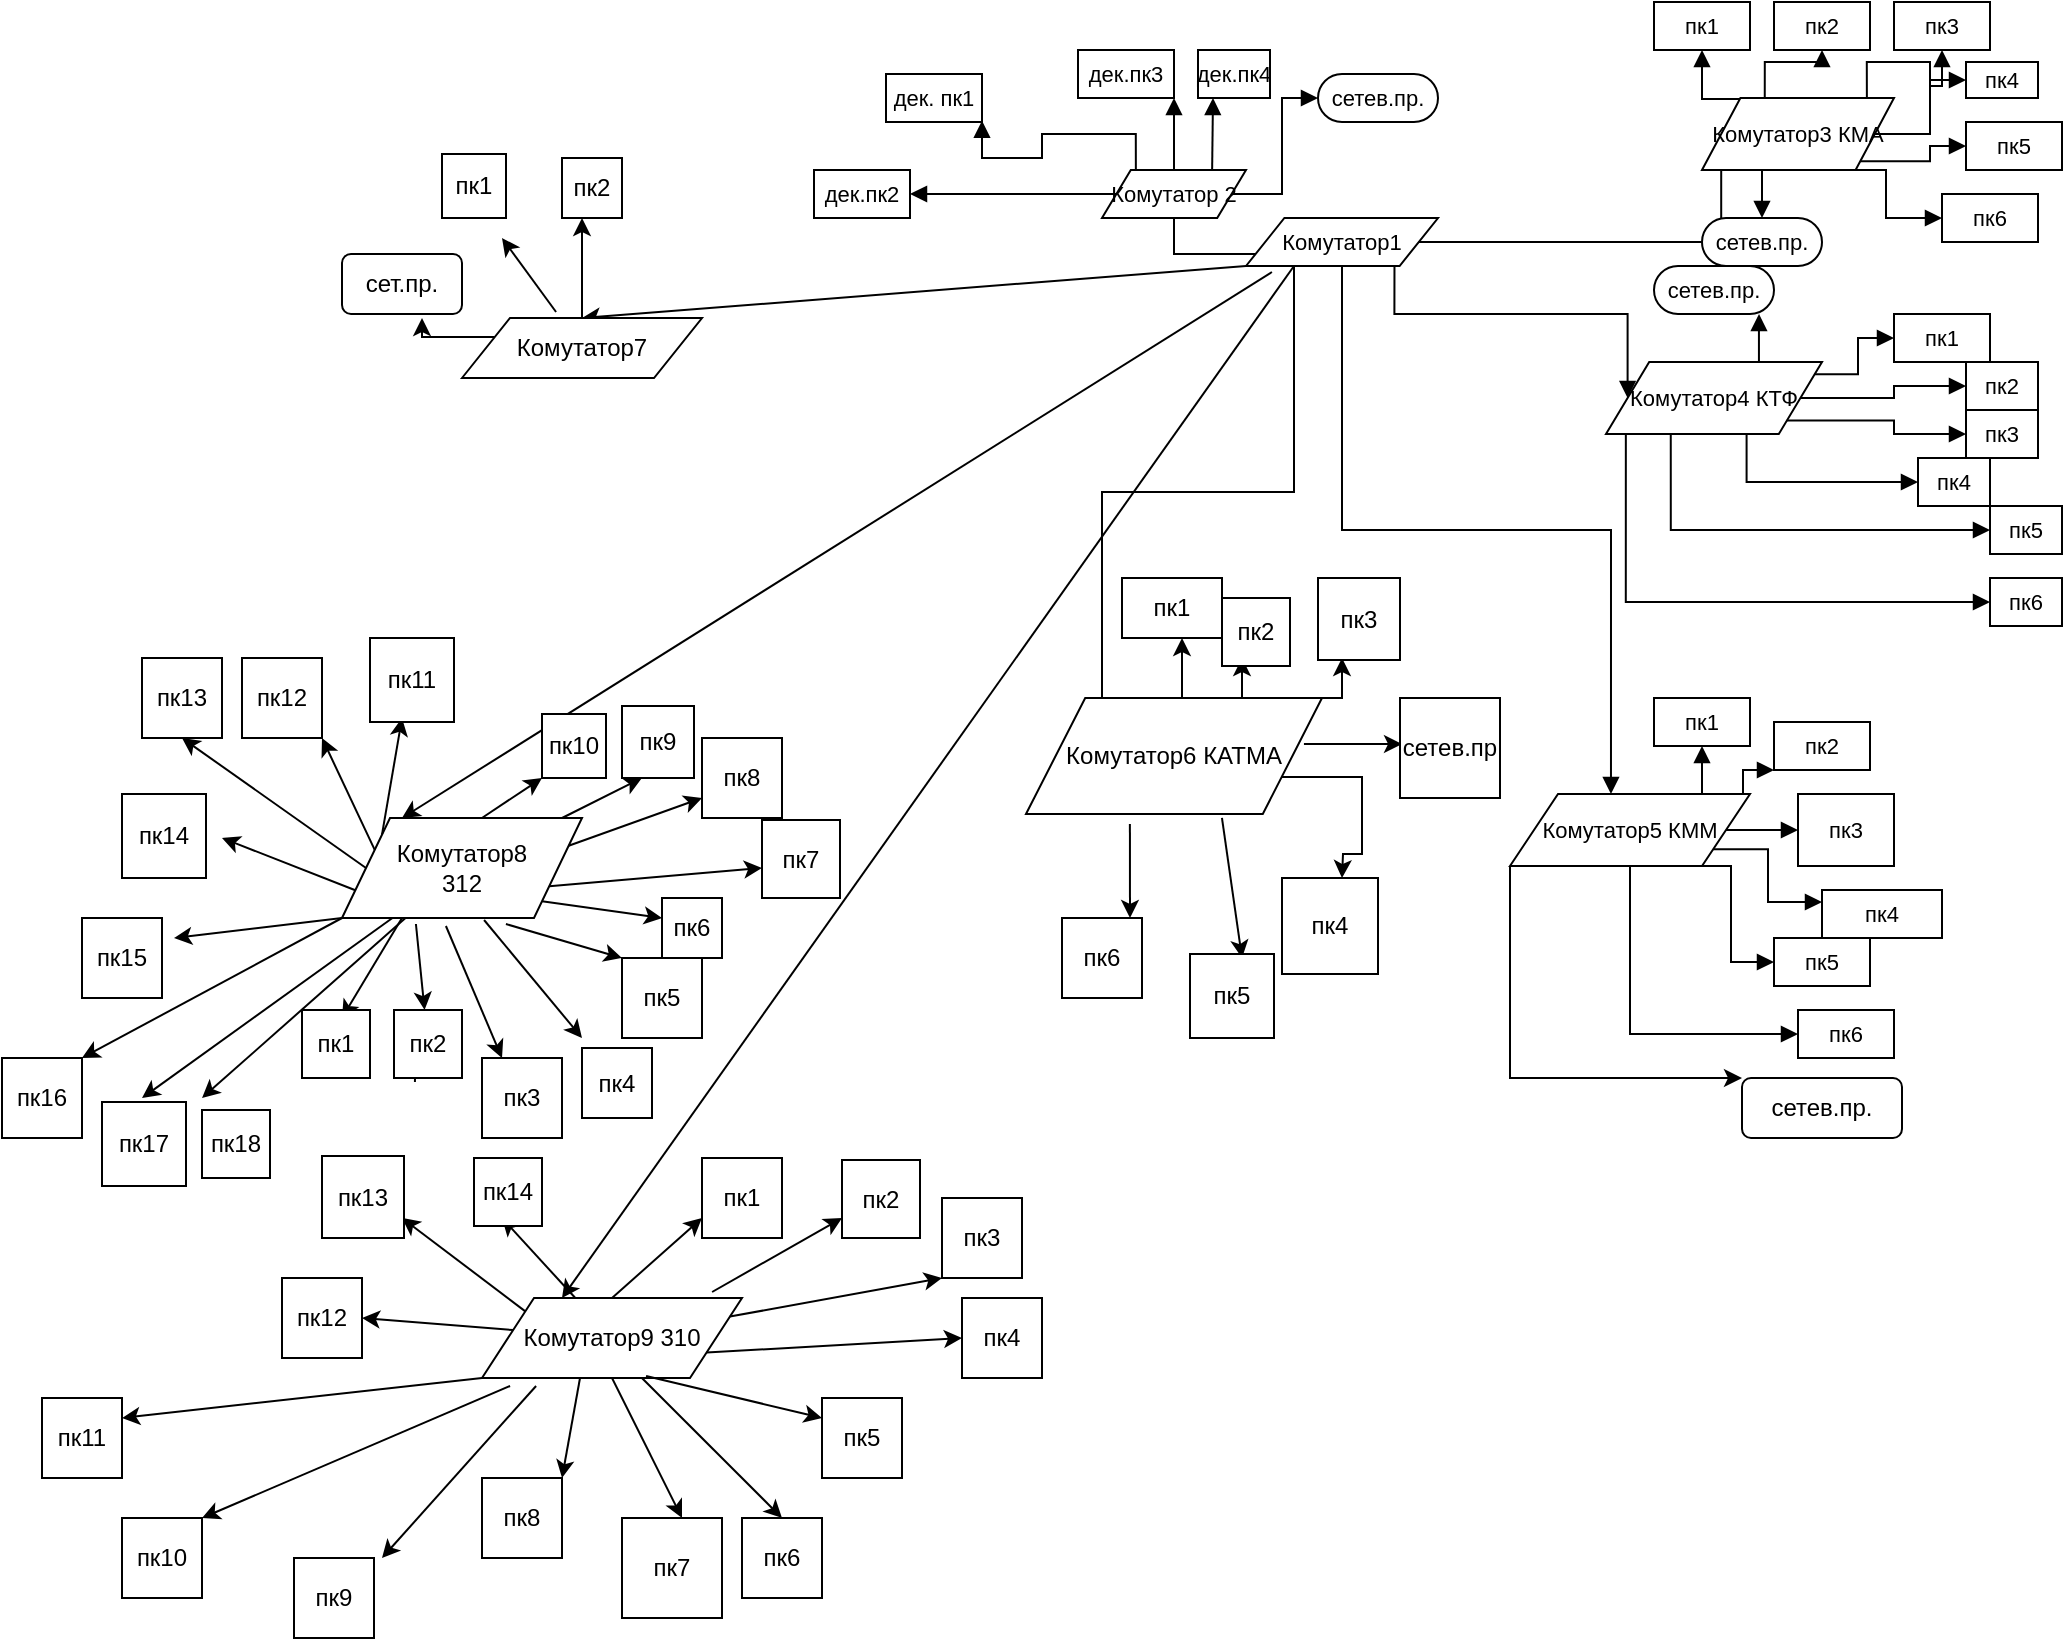 <mxfile version="12.9.4" type="github">
  <diagram id="tCEdVtV2yrPyuMiL_AUU" name="Page-1">
    <mxGraphModel dx="1695" dy="492" grid="1" gridSize="10" guides="1" tooltips="1" connect="1" arrows="1" fold="1" page="1" pageScale="1" pageWidth="827" pageHeight="1169" math="0" shadow="0">
      <root>
        <mxCell id="0" />
        <mxCell id="1" parent="0" />
        <UserObject label="Комутатор 2" lucidchartObjectId="yBeLvzLdUMYs" id="kMEdtkKHNA9m5cFZhIJ4-67">
          <mxCell style="html=1;whiteSpace=wrap;shape=parallelogram;perimeter=parallelogramPerimeter;anchorPointDirection=0;fontSize=11;fontColor=#000000;spacing=3;strokeOpacity=100;" vertex="1" parent="1">
            <mxGeometry x="370" y="226" width="72" height="24" as="geometry" />
          </mxCell>
        </UserObject>
        <UserObject label="" lucidchartObjectId="WDeLQESorm7B" id="kMEdtkKHNA9m5cFZhIJ4-68">
          <mxCell style="html=1;jettySize=18;fontSize=11;strokeOpacity=100;rounded=1;arcSize=0;edgeStyle=elbowEdgeStyle;startArrow=none;;endArrow=block;endFill=1;;exitX=0.5;exitY=-0.025;exitPerimeter=1;" edge="1" parent="1" source="kMEdtkKHNA9m5cFZhIJ4-67">
            <mxGeometry width="100" height="100" relative="1" as="geometry">
              <mxPoint x="406" y="190" as="targetPoint" />
            </mxGeometry>
          </mxCell>
        </UserObject>
        <UserObject label="" lucidchartObjectId="7DeLPg19uTbh" id="kMEdtkKHNA9m5cFZhIJ4-69">
          <mxCell style="html=1;jettySize=18;fontSize=11;strokeOpacity=100;rounded=1;arcSize=0;edgeStyle=elbowEdgeStyle;startArrow=none;;endArrow=block;endFill=1;;exitX=0.778;exitY=-0.025;exitPerimeter=1;" edge="1" parent="1" source="kMEdtkKHNA9m5cFZhIJ4-67">
            <mxGeometry width="100" height="100" relative="1" as="geometry">
              <mxPoint x="426" y="190" as="targetPoint" />
            </mxGeometry>
          </mxCell>
        </UserObject>
        <UserObject label="" lucidchartObjectId="zEeLylu3TFvt" id="kMEdtkKHNA9m5cFZhIJ4-70">
          <mxCell style="html=1;jettySize=18;fontSize=11;strokeOpacity=100;rounded=1;arcSize=0;edgeStyle=orthogonalEdgeStyle;startArrow=none;;endArrow=block;endFill=1;;exitX=0.036;exitY=0.5;exitPerimeter=1;entryX=1.012;entryY=0.5;entryPerimeter=1;" edge="1" parent="1" source="kMEdtkKHNA9m5cFZhIJ4-67" target="kMEdtkKHNA9m5cFZhIJ4-72">
            <mxGeometry width="100" height="100" relative="1" as="geometry" />
          </mxCell>
        </UserObject>
        <UserObject label="дек. пк1" lucidchartObjectId="KEeLgRFHK49F" id="kMEdtkKHNA9m5cFZhIJ4-71">
          <mxCell style="html=1;whiteSpace=wrap;;fontSize=11;fontColor=#000000;spacing=3;strokeOpacity=100;" vertex="1" parent="1">
            <mxGeometry x="262" y="178" width="48" height="24" as="geometry" />
          </mxCell>
        </UserObject>
        <UserObject label="дек.пк2" lucidchartObjectId="NFeLBRnP89FJ" id="kMEdtkKHNA9m5cFZhIJ4-72">
          <mxCell style="html=1;whiteSpace=wrap;;fontSize=11;fontColor=#000000;spacing=3;strokeOpacity=100;" vertex="1" parent="1">
            <mxGeometry x="226" y="226" width="48" height="24" as="geometry" />
          </mxCell>
        </UserObject>
        <UserObject label="дек.пк3" lucidchartObjectId="3GeLJVwuW6FZ" id="kMEdtkKHNA9m5cFZhIJ4-73">
          <mxCell style="html=1;whiteSpace=wrap;;fontSize=11;fontColor=#000000;spacing=3;strokeOpacity=100;" vertex="1" parent="1">
            <mxGeometry x="358" y="166" width="48" height="24" as="geometry" />
          </mxCell>
        </UserObject>
        <UserObject label="дек.пк4" lucidchartObjectId="KKeL5k.xJ_Xt" id="kMEdtkKHNA9m5cFZhIJ4-74">
          <mxCell style="html=1;whiteSpace=wrap;;fontSize=11;fontColor=#000000;spacing=3;strokeOpacity=100;" vertex="1" parent="1">
            <mxGeometry x="418" y="166" width="36" height="24" as="geometry" />
          </mxCell>
        </UserObject>
        <UserObject label="" lucidchartObjectId="tLeLnBcP_nJ." id="kMEdtkKHNA9m5cFZhIJ4-75">
          <mxCell style="html=1;jettySize=18;fontSize=11;strokeOpacity=100;rounded=1;arcSize=0;edgeStyle=orthogonalEdgeStyle;startArrow=none;;endArrow=block;endFill=1;;exitX=0.964;exitY=0.5;exitPerimeter=1;entryX=-0.01;entryY=0.5;entryPerimeter=1;" edge="1" parent="1" source="kMEdtkKHNA9m5cFZhIJ4-67" target="kMEdtkKHNA9m5cFZhIJ4-77">
            <mxGeometry width="100" height="100" relative="1" as="geometry" />
          </mxCell>
        </UserObject>
        <UserObject label="" lucidchartObjectId="zLeLQ8DbRR78" id="kMEdtkKHNA9m5cFZhIJ4-76">
          <mxCell style="html=1;jettySize=18;fontSize=11;strokeOpacity=100;rounded=1;arcSize=0;edgeStyle=orthogonalEdgeStyle;startArrow=none;;endArrow=block;endFill=1;;exitX=0.222;exitY=-0.025;exitPerimeter=1;entryX=1.012;entryY=0.983;entryPerimeter=1;" edge="1" parent="1" source="kMEdtkKHNA9m5cFZhIJ4-67" target="kMEdtkKHNA9m5cFZhIJ4-71">
            <mxGeometry width="100" height="100" relative="1" as="geometry" />
          </mxCell>
        </UserObject>
        <UserObject label="сетев.пр." lucidchartObjectId="dMeLnsgY4nmS" id="kMEdtkKHNA9m5cFZhIJ4-77">
          <mxCell style="html=1;whiteSpace=wrap;rounded=1;arcSize=50;fontSize=11;fontColor=#000000;spacing=3;strokeOpacity=100;" vertex="1" parent="1">
            <mxGeometry x="478" y="178" width="60" height="24" as="geometry" />
          </mxCell>
        </UserObject>
        <UserObject label="" lucidchartObjectId="0MeL2Yl.JyQ-" id="kMEdtkKHNA9m5cFZhIJ4-78">
          <mxCell style="html=1;jettySize=18;fontSize=11;strokeOpacity=100;rounded=1;arcSize=0;edgeStyle=orthogonalEdgeStyle;startArrow=none;;endArrow=block;endFill=1;;exitX=0.5;exitY=1.025;exitPerimeter=1;entryX=0.027;entryY=0.5;entryPerimeter=1;" edge="1" parent="1" source="kMEdtkKHNA9m5cFZhIJ4-67" target="kMEdtkKHNA9m5cFZhIJ4-79">
            <mxGeometry width="100" height="100" relative="1" as="geometry" />
          </mxCell>
        </UserObject>
        <mxCell id="kMEdtkKHNA9m5cFZhIJ4-134" style="edgeStyle=orthogonalEdgeStyle;rounded=0;orthogonalLoop=1;jettySize=auto;html=1;exitX=0.25;exitY=1;exitDx=0;exitDy=0;" edge="1" parent="1" source="kMEdtkKHNA9m5cFZhIJ4-79">
          <mxGeometry relative="1" as="geometry">
            <mxPoint x="370" y="500" as="targetPoint" />
            <Array as="points">
              <mxPoint x="466" y="387" />
              <mxPoint x="370" y="387" />
            </Array>
          </mxGeometry>
        </mxCell>
        <UserObject label="Комутатор1" lucidchartObjectId="bPeLyD93dd_p" id="kMEdtkKHNA9m5cFZhIJ4-79">
          <mxCell style="html=1;whiteSpace=wrap;shape=parallelogram;perimeter=parallelogramPerimeter;anchorPointDirection=0;fontSize=11;fontColor=#000000;spacing=3;strokeOpacity=100;" vertex="1" parent="1">
            <mxGeometry x="442" y="250" width="96" height="24" as="geometry" />
          </mxCell>
        </UserObject>
        <UserObject label="" lucidchartObjectId="OPeLusnEbFE." id="kMEdtkKHNA9m5cFZhIJ4-80">
          <mxCell style="html=1;jettySize=18;fontSize=11;strokeOpacity=100;rounded=1;arcSize=0;edgeStyle=orthogonalEdgeStyle;startArrow=none;;endArrow=block;endFill=1;;exitX=0.973;exitY=0.5;exitPerimeter=1;entryX=0.044;entryY=0.5;entryPerimeter=1;" edge="1" parent="1" source="kMEdtkKHNA9m5cFZhIJ4-79" target="kMEdtkKHNA9m5cFZhIJ4-81">
            <mxGeometry width="100" height="100" relative="1" as="geometry" />
          </mxCell>
        </UserObject>
        <UserObject label="Комутатор3 КМА" lucidchartObjectId="6PeL-cOVopvk" id="kMEdtkKHNA9m5cFZhIJ4-81">
          <mxCell style="html=1;whiteSpace=wrap;shape=parallelogram;perimeter=parallelogramPerimeter;anchorPointDirection=0;fontSize=11;fontColor=#000000;spacing=3;strokeOpacity=100;" vertex="1" parent="1">
            <mxGeometry x="670" y="190" width="96" height="36" as="geometry" />
          </mxCell>
        </UserObject>
        <UserObject label="" lucidchartObjectId="8QeL5plcT_X1" id="kMEdtkKHNA9m5cFZhIJ4-82">
          <mxCell style="html=1;jettySize=18;fontSize=11;strokeOpacity=100;rounded=1;arcSize=0;edgeStyle=orthogonalEdgeStyle;startArrow=none;;endArrow=block;endFill=1;;exitX=0.179;exitY=-0.017;exitPerimeter=1;entryX=0.5;entryY=1.025;entryPerimeter=1;" edge="1" parent="1" source="kMEdtkKHNA9m5cFZhIJ4-81" target="kMEdtkKHNA9m5cFZhIJ4-83">
            <mxGeometry width="100" height="100" relative="1" as="geometry" />
          </mxCell>
        </UserObject>
        <UserObject label="пк1" lucidchartObjectId="-QeL1cLgpZGJ" id="kMEdtkKHNA9m5cFZhIJ4-83">
          <mxCell style="html=1;whiteSpace=wrap;;fontSize=11;fontColor=#000000;spacing=3;strokeOpacity=100;" vertex="1" parent="1">
            <mxGeometry x="646" y="142" width="48" height="24" as="geometry" />
          </mxCell>
        </UserObject>
        <UserObject label="" lucidchartObjectId="tReL9VMTUmcy" id="kMEdtkKHNA9m5cFZhIJ4-84">
          <mxCell style="html=1;jettySize=18;fontSize=11;strokeOpacity=100;rounded=1;arcSize=0;edgeStyle=orthogonalEdgeStyle;startArrow=none;;endArrow=block;endFill=1;;exitX=0.321;exitY=-0.017;exitPerimeter=1;entryX=0.5;entryY=1.025;entryPerimeter=1;" edge="1" parent="1" source="kMEdtkKHNA9m5cFZhIJ4-81" target="kMEdtkKHNA9m5cFZhIJ4-85">
            <mxGeometry width="100" height="100" relative="1" as="geometry" />
          </mxCell>
        </UserObject>
        <UserObject label="пк2" lucidchartObjectId="vReLpdF5eA3n" id="kMEdtkKHNA9m5cFZhIJ4-85">
          <mxCell style="html=1;whiteSpace=wrap;;fontSize=11;fontColor=#000000;spacing=3;strokeOpacity=100;" vertex="1" parent="1">
            <mxGeometry x="706" y="142" width="48" height="24" as="geometry" />
          </mxCell>
        </UserObject>
        <UserObject label="" lucidchartObjectId="2ReLjyjrBUgN" id="kMEdtkKHNA9m5cFZhIJ4-86">
          <mxCell style="html=1;jettySize=18;fontSize=11;strokeOpacity=100;rounded=1;arcSize=0;edgeStyle=orthogonalEdgeStyle;startArrow=none;;endArrow=block;endFill=1;;exitX=0.871;exitY=-0.017;exitPerimeter=1;entryX=0.5;entryY=1.025;entryPerimeter=1;" edge="1" parent="1" source="kMEdtkKHNA9m5cFZhIJ4-81" target="kMEdtkKHNA9m5cFZhIJ4-87">
            <mxGeometry width="100" height="100" relative="1" as="geometry" />
          </mxCell>
        </UserObject>
        <UserObject label="пк3" lucidchartObjectId="4ReLyrXbLQmU" id="kMEdtkKHNA9m5cFZhIJ4-87">
          <mxCell style="html=1;whiteSpace=wrap;;fontSize=11;fontColor=#000000;spacing=3;strokeOpacity=100;" vertex="1" parent="1">
            <mxGeometry x="766" y="142" width="48" height="24" as="geometry" />
          </mxCell>
        </UserObject>
        <UserObject label="" lucidchartObjectId="wSeL-i3hTxI5" id="kMEdtkKHNA9m5cFZhIJ4-88">
          <mxCell style="html=1;jettySize=18;fontSize=11;strokeOpacity=100;rounded=1;arcSize=0;edgeStyle=orthogonalEdgeStyle;startArrow=none;;endArrow=block;endFill=1;;exitX=0.956;exitY=0.5;exitPerimeter=1;entryX=-0.017;entryY=0.5;entryPerimeter=1;" edge="1" parent="1" source="kMEdtkKHNA9m5cFZhIJ4-81" target="kMEdtkKHNA9m5cFZhIJ4-89">
            <mxGeometry width="100" height="100" relative="1" as="geometry" />
          </mxCell>
        </UserObject>
        <UserObject label="пк4" lucidchartObjectId="QSeLsOmYK.J1" id="kMEdtkKHNA9m5cFZhIJ4-89">
          <mxCell style="html=1;whiteSpace=wrap;;fontSize=11;fontColor=#000000;spacing=3;strokeOpacity=100;" vertex="1" parent="1">
            <mxGeometry x="802" y="172" width="36" height="18" as="geometry" />
          </mxCell>
        </UserObject>
        <UserObject label="" lucidchartObjectId="kTeL2VxqjQ5h" id="kMEdtkKHNA9m5cFZhIJ4-90">
          <mxCell style="html=1;jettySize=18;fontSize=11;strokeOpacity=100;rounded=1;arcSize=0;edgeStyle=orthogonalEdgeStyle;startArrow=none;;endArrow=block;endFill=1;;exitX=0.909;exitY=0.975;exitPerimeter=1;entryX=-0.013;entryY=0.5;entryPerimeter=1;" edge="1" parent="1" source="kMEdtkKHNA9m5cFZhIJ4-81" target="kMEdtkKHNA9m5cFZhIJ4-91">
            <mxGeometry width="100" height="100" relative="1" as="geometry" />
          </mxCell>
        </UserObject>
        <UserObject label="пк5" lucidchartObjectId="pTeLIEWrOnGj" id="kMEdtkKHNA9m5cFZhIJ4-91">
          <mxCell style="html=1;whiteSpace=wrap;;fontSize=11;fontColor=#000000;spacing=3;strokeOpacity=100;" vertex="1" parent="1">
            <mxGeometry x="802" y="202" width="48" height="24" as="geometry" />
          </mxCell>
        </UserObject>
        <UserObject label="" lucidchartObjectId="1TeLiv8bZTe~" id="kMEdtkKHNA9m5cFZhIJ4-92">
          <mxCell style="html=1;jettySize=18;fontSize=11;strokeOpacity=100;rounded=1;arcSize=0;edgeStyle=elbowEdgeStyle;startArrow=none;;endArrow=block;endFill=1;;exitX=0.671;exitY=1.017;exitPerimeter=1;" edge="1" parent="1" source="kMEdtkKHNA9m5cFZhIJ4-81">
            <mxGeometry width="100" height="100" relative="1" as="geometry">
              <mxPoint x="790" y="250" as="targetPoint" />
            </mxGeometry>
          </mxCell>
        </UserObject>
        <UserObject label="пк6" lucidchartObjectId="6TeL5~qx4f7w" id="kMEdtkKHNA9m5cFZhIJ4-93">
          <mxCell style="html=1;whiteSpace=wrap;;fontSize=11;fontColor=#000000;spacing=3;strokeOpacity=100;" vertex="1" parent="1">
            <mxGeometry x="790" y="238" width="48" height="24" as="geometry" />
          </mxCell>
        </UserObject>
        <UserObject label="" lucidchartObjectId="wUeLjWl8xUXS" id="kMEdtkKHNA9m5cFZhIJ4-94">
          <mxCell style="html=1;jettySize=18;fontSize=11;strokeOpacity=100;rounded=1;arcSize=0;edgeStyle=orthogonalEdgeStyle;startArrow=none;;endArrow=block;endFill=1;;exitX=0.5;exitY=1.017;exitPerimeter=1;entryX=0.5;entryY=-0.025;entryPerimeter=1;" edge="1" parent="1" source="kMEdtkKHNA9m5cFZhIJ4-81" target="kMEdtkKHNA9m5cFZhIJ4-95">
            <mxGeometry width="100" height="100" relative="1" as="geometry" />
          </mxCell>
        </UserObject>
        <UserObject label="сетев.пр." lucidchartObjectId="AUeLVfZtwuTp" id="kMEdtkKHNA9m5cFZhIJ4-95">
          <mxCell style="html=1;whiteSpace=wrap;rounded=1;arcSize=50;fontSize=11;fontColor=#000000;spacing=3;strokeOpacity=100;" vertex="1" parent="1">
            <mxGeometry x="670" y="250" width="60" height="24" as="geometry" />
          </mxCell>
        </UserObject>
        <UserObject label="" lucidchartObjectId="_VeLV8iT1GOf" id="kMEdtkKHNA9m5cFZhIJ4-96">
          <mxCell style="html=1;jettySize=18;fontSize=11;strokeOpacity=100;rounded=1;arcSize=0;edgeStyle=orthogonalEdgeStyle;startArrow=none;;endArrow=block;endFill=1;;exitX=0.787;exitY=1.025;exitPerimeter=1;entryX=0.039;entryY=0.5;entryPerimeter=1;" edge="1" parent="1" source="kMEdtkKHNA9m5cFZhIJ4-79" target="kMEdtkKHNA9m5cFZhIJ4-99">
            <mxGeometry width="100" height="100" relative="1" as="geometry" />
          </mxCell>
        </UserObject>
        <mxCell id="kMEdtkKHNA9m5cFZhIJ4-97" value="  " style="text;html=1;resizable=0;labelBackgroundColor=#ffffff;align=center;verticalAlign=middle;fontColor=#000000ff;;fontSize=12.8;" vertex="1" parent="kMEdtkKHNA9m5cFZhIJ4-96">
          <mxGeometry x="0.953" relative="1" as="geometry" />
        </mxCell>
        <mxCell id="kMEdtkKHNA9m5cFZhIJ4-98" value="  " style="text;html=1;resizable=0;labelBackgroundColor=#ffffff;align=center;verticalAlign=middle;fontColor=#000000ff;;fontSize=12.8;" vertex="1" parent="kMEdtkKHNA9m5cFZhIJ4-96">
          <mxGeometry x="0.868" relative="1" as="geometry" />
        </mxCell>
        <UserObject label="Комутатор4 КТФ" lucidchartObjectId="4ZeL2zSNYjKX" id="kMEdtkKHNA9m5cFZhIJ4-99">
          <mxCell style="html=1;whiteSpace=wrap;shape=parallelogram;perimeter=parallelogramPerimeter;anchorPointDirection=0;fontSize=11;fontColor=#000000;spacing=3;strokeOpacity=100;" vertex="1" parent="1">
            <mxGeometry x="622" y="322" width="108" height="36" as="geometry" />
          </mxCell>
        </UserObject>
        <UserObject label="" lucidchartObjectId="o1eLUhJ7Lu5r" id="kMEdtkKHNA9m5cFZhIJ4-100">
          <mxCell style="html=1;jettySize=18;fontSize=11;strokeOpacity=100;rounded=1;arcSize=0;edgeStyle=orthogonalEdgeStyle;startArrow=none;;endArrow=block;endFill=1;;exitX=0.992;exitY=0.152;exitPerimeter=1;entryX=-0.013;entryY=0.5;entryPerimeter=1;" edge="1" parent="1" source="kMEdtkKHNA9m5cFZhIJ4-99" target="kMEdtkKHNA9m5cFZhIJ4-101">
            <mxGeometry width="100" height="100" relative="1" as="geometry" />
          </mxCell>
        </UserObject>
        <UserObject label="пк1" lucidchartObjectId="q1eLab_4ObnA" id="kMEdtkKHNA9m5cFZhIJ4-101">
          <mxCell style="html=1;whiteSpace=wrap;;fontSize=11;fontColor=#000000;spacing=3;strokeOpacity=100;" vertex="1" parent="1">
            <mxGeometry x="766" y="298" width="48" height="24" as="geometry" />
          </mxCell>
        </UserObject>
        <UserObject label="" lucidchartObjectId="P1eLhRnYtV0u" id="kMEdtkKHNA9m5cFZhIJ4-102">
          <mxCell style="html=1;jettySize=18;fontSize=11;strokeOpacity=100;rounded=1;arcSize=0;edgeStyle=orthogonalEdgeStyle;startArrow=none;;endArrow=block;endFill=1;;exitX=0.961;exitY=0.5;exitPerimeter=1;entryX=-0.017;entryY=0.5;entryPerimeter=1;" edge="1" parent="1" source="kMEdtkKHNA9m5cFZhIJ4-99" target="kMEdtkKHNA9m5cFZhIJ4-103">
            <mxGeometry width="100" height="100" relative="1" as="geometry" />
          </mxCell>
        </UserObject>
        <UserObject label="пк2" lucidchartObjectId="R1eLJJmS1OZ2" id="kMEdtkKHNA9m5cFZhIJ4-103">
          <mxCell style="html=1;whiteSpace=wrap;;fontSize=11;fontColor=#000000;spacing=3;strokeOpacity=100;" vertex="1" parent="1">
            <mxGeometry x="802" y="322" width="36" height="24" as="geometry" />
          </mxCell>
        </UserObject>
        <UserObject label="" lucidchartObjectId="b2eL4HsrwDXw" id="kMEdtkKHNA9m5cFZhIJ4-104">
          <mxCell style="html=1;jettySize=18;fontSize=11;strokeOpacity=100;rounded=1;arcSize=0;edgeStyle=orthogonalEdgeStyle;startArrow=none;;endArrow=block;endFill=1;;exitX=0.926;exitY=0.897;exitPerimeter=1;entryX=-0.017;entryY=0.5;entryPerimeter=1;" edge="1" parent="1" source="kMEdtkKHNA9m5cFZhIJ4-99" target="kMEdtkKHNA9m5cFZhIJ4-105">
            <mxGeometry width="100" height="100" relative="1" as="geometry" />
          </mxCell>
        </UserObject>
        <UserObject label="пк3" lucidchartObjectId="d2eL3kZu5aE5" id="kMEdtkKHNA9m5cFZhIJ4-105">
          <mxCell style="html=1;whiteSpace=wrap;;fontSize=11;fontColor=#000000;spacing=3;strokeOpacity=100;" vertex="1" parent="1">
            <mxGeometry x="802" y="346" width="36" height="24" as="geometry" />
          </mxCell>
        </UserObject>
        <UserObject label="" lucidchartObjectId="x2eLgCp_tn5K" id="kMEdtkKHNA9m5cFZhIJ4-106">
          <mxCell style="html=1;jettySize=18;fontSize=11;strokeOpacity=100;rounded=1;arcSize=0;edgeStyle=orthogonalEdgeStyle;startArrow=none;;endArrow=block;endFill=1;;exitX=0.656;exitY=1.017;exitPerimeter=1;entryX=-0.017;entryY=0.5;entryPerimeter=1;" edge="1" parent="1" source="kMEdtkKHNA9m5cFZhIJ4-99" target="kMEdtkKHNA9m5cFZhIJ4-107">
            <mxGeometry width="100" height="100" relative="1" as="geometry" />
          </mxCell>
        </UserObject>
        <UserObject label="пк4" lucidchartObjectId="F2eLbL1-iT2B" id="kMEdtkKHNA9m5cFZhIJ4-107">
          <mxCell style="html=1;whiteSpace=wrap;;fontSize=11;fontColor=#000000;spacing=3;strokeOpacity=100;" vertex="1" parent="1">
            <mxGeometry x="778" y="370" width="36" height="24" as="geometry" />
          </mxCell>
        </UserObject>
        <UserObject label="" lucidchartObjectId="i3eL.2hhIBji" id="kMEdtkKHNA9m5cFZhIJ4-108">
          <mxCell style="html=1;jettySize=18;fontSize=11;strokeOpacity=100;rounded=1;arcSize=0;edgeStyle=orthogonalEdgeStyle;startArrow=none;;endArrow=block;endFill=1;;exitX=0.293;exitY=1.017;exitPerimeter=1;entryX=-0.017;entryY=0.5;entryPerimeter=1;" edge="1" parent="1" source="kMEdtkKHNA9m5cFZhIJ4-99" target="kMEdtkKHNA9m5cFZhIJ4-109">
            <mxGeometry width="100" height="100" relative="1" as="geometry" />
          </mxCell>
        </UserObject>
        <UserObject label="пк5" lucidchartObjectId="n3eLYy2jl4jn" id="kMEdtkKHNA9m5cFZhIJ4-109">
          <mxCell style="html=1;whiteSpace=wrap;;fontSize=11;fontColor=#000000;spacing=3;strokeOpacity=100;" vertex="1" parent="1">
            <mxGeometry x="814" y="394" width="36" height="24" as="geometry" />
          </mxCell>
        </UserObject>
        <UserObject label="" lucidchartObjectId="W3eL-4sLMcue" id="kMEdtkKHNA9m5cFZhIJ4-110">
          <mxCell style="html=1;jettySize=18;fontSize=11;strokeOpacity=100;rounded=1;arcSize=0;edgeStyle=orthogonalEdgeStyle;startArrow=none;;endArrow=block;endFill=1;;exitX=0.078;exitY=1.017;exitPerimeter=1;entryX=-0.017;entryY=0.5;entryPerimeter=1;" edge="1" parent="1" source="kMEdtkKHNA9m5cFZhIJ4-99" target="kMEdtkKHNA9m5cFZhIJ4-111">
            <mxGeometry width="100" height="100" relative="1" as="geometry" />
          </mxCell>
        </UserObject>
        <UserObject label="пк6" lucidchartObjectId="43eLGQztWpvc" id="kMEdtkKHNA9m5cFZhIJ4-111">
          <mxCell style="html=1;whiteSpace=wrap;;fontSize=11;fontColor=#000000;spacing=3;strokeOpacity=100;" vertex="1" parent="1">
            <mxGeometry x="814" y="430" width="36" height="24" as="geometry" />
          </mxCell>
        </UserObject>
        <UserObject label="" lucidchartObjectId="A4eL48dvVlbz" id="kMEdtkKHNA9m5cFZhIJ4-112">
          <mxCell style="html=1;jettySize=18;fontSize=11;strokeOpacity=100;rounded=1;arcSize=0;edgeStyle=elbowEdgeStyle;startArrow=none;;endArrow=block;endFill=1;;exitX=0.715;exitY=-0.017;exitPerimeter=1;" edge="1" parent="1" source="kMEdtkKHNA9m5cFZhIJ4-99">
            <mxGeometry width="100" height="100" relative="1" as="geometry">
              <mxPoint x="699" y="298" as="targetPoint" />
            </mxGeometry>
          </mxCell>
        </UserObject>
        <UserObject label="сетев.пр." lucidchartObjectId="E4eLjE13WgeE" id="kMEdtkKHNA9m5cFZhIJ4-113">
          <mxCell style="html=1;whiteSpace=wrap;rounded=1;arcSize=50;fontSize=11;fontColor=#000000;spacing=3;strokeOpacity=100;" vertex="1" parent="1">
            <mxGeometry x="646" y="274" width="60" height="24" as="geometry" />
          </mxCell>
        </UserObject>
        <UserObject label="" lucidchartObjectId="~5eL3Mcixr63" id="kMEdtkKHNA9m5cFZhIJ4-114">
          <mxCell style="html=1;jettySize=18;fontSize=11;strokeOpacity=100;rounded=1;arcSize=0;edgeStyle=orthogonalEdgeStyle;startArrow=none;;endArrow=block;endFill=1;;exitX=0.5;exitY=1.025;exitPerimeter=1;entryX=0.418;entryY=-0.017;entryPerimeter=1;" edge="1" parent="1" source="kMEdtkKHNA9m5cFZhIJ4-79" target="kMEdtkKHNA9m5cFZhIJ4-115">
            <mxGeometry width="100" height="100" relative="1" as="geometry" />
          </mxCell>
        </UserObject>
        <mxCell id="kMEdtkKHNA9m5cFZhIJ4-129" style="edgeStyle=orthogonalEdgeStyle;rounded=0;orthogonalLoop=1;jettySize=auto;html=1;exitX=0;exitY=1;exitDx=0;exitDy=0;" edge="1" parent="1" source="kMEdtkKHNA9m5cFZhIJ4-115">
          <mxGeometry relative="1" as="geometry">
            <mxPoint x="690" y="680" as="targetPoint" />
            <Array as="points">
              <mxPoint x="574" y="680" />
              <mxPoint x="660" y="680" />
            </Array>
          </mxGeometry>
        </mxCell>
        <UserObject label="Комутатор5 КММ" lucidchartObjectId="h6eL3cCEds9L" id="kMEdtkKHNA9m5cFZhIJ4-115">
          <mxCell style="html=1;whiteSpace=wrap;shape=parallelogram;perimeter=parallelogramPerimeter;anchorPointDirection=0;fontSize=11;fontColor=#000000;spacing=3;strokeOpacity=100;" vertex="1" parent="1">
            <mxGeometry x="574" y="538" width="120" height="36" as="geometry" />
          </mxCell>
        </UserObject>
        <UserObject label="" lucidchartObjectId="O6eLsNuF2dHA" id="kMEdtkKHNA9m5cFZhIJ4-116">
          <mxCell style="html=1;jettySize=18;fontSize=11;strokeOpacity=100;rounded=1;arcSize=0;edgeStyle=orthogonalEdgeStyle;startArrow=none;;endArrow=block;endFill=1;;exitX=0.63;exitY=-0.017;exitPerimeter=1;entryX=0.5;entryY=1.025;entryPerimeter=1;" edge="1" parent="1" source="kMEdtkKHNA9m5cFZhIJ4-115" target="kMEdtkKHNA9m5cFZhIJ4-117">
            <mxGeometry width="100" height="100" relative="1" as="geometry" />
          </mxCell>
        </UserObject>
        <UserObject label="пк1" lucidchartObjectId="P6eLw_91-S-0" id="kMEdtkKHNA9m5cFZhIJ4-117">
          <mxCell style="html=1;whiteSpace=wrap;;fontSize=11;fontColor=#000000;spacing=3;strokeOpacity=100;" vertex="1" parent="1">
            <mxGeometry x="646" y="490" width="48" height="24" as="geometry" />
          </mxCell>
        </UserObject>
        <UserObject label="" lucidchartObjectId=".6eLzfgyxgR8" id="kMEdtkKHNA9m5cFZhIJ4-118">
          <mxCell style="html=1;jettySize=18;fontSize=11;strokeOpacity=100;rounded=1;arcSize=0;edgeStyle=elbowEdgeStyle;startArrow=none;;endArrow=block;endFill=1;;exitX=0.857;exitY=-0.017;exitPerimeter=1;" edge="1" parent="1" source="kMEdtkKHNA9m5cFZhIJ4-115">
            <mxGeometry width="100" height="100" relative="1" as="geometry">
              <mxPoint x="706" y="526" as="targetPoint" />
            </mxGeometry>
          </mxCell>
        </UserObject>
        <UserObject label="пк2" lucidchartObjectId="c7eLxzGFsZRN" id="kMEdtkKHNA9m5cFZhIJ4-119">
          <mxCell style="html=1;whiteSpace=wrap;;fontSize=11;fontColor=#000000;spacing=3;strokeOpacity=100;" vertex="1" parent="1">
            <mxGeometry x="706" y="502" width="48" height="24" as="geometry" />
          </mxCell>
        </UserObject>
        <UserObject label="" lucidchartObjectId="z7eLXHqL0Oku" id="kMEdtkKHNA9m5cFZhIJ4-120">
          <mxCell style="html=1;jettySize=18;fontSize=11;strokeOpacity=100;rounded=1;arcSize=0;edgeStyle=orthogonalEdgeStyle;startArrow=none;;endArrow=block;endFill=1;;exitX=0.965;exitY=0.5;exitPerimeter=1;entryX=-0.013;entryY=0.5;entryPerimeter=1;" edge="1" parent="1" source="kMEdtkKHNA9m5cFZhIJ4-115" target="kMEdtkKHNA9m5cFZhIJ4-121">
            <mxGeometry width="100" height="100" relative="1" as="geometry" />
          </mxCell>
        </UserObject>
        <UserObject label="пк3" lucidchartObjectId="C7eL2jF3QpI7" id="kMEdtkKHNA9m5cFZhIJ4-121">
          <mxCell style="html=1;whiteSpace=wrap;;fontSize=11;fontColor=#000000;spacing=3;strokeOpacity=100;" vertex="1" parent="1">
            <mxGeometry x="718" y="538" width="48" height="36" as="geometry" />
          </mxCell>
        </UserObject>
        <UserObject label="" lucidchartObjectId="T7eLR~d1mIYM" id="kMEdtkKHNA9m5cFZhIJ4-122">
          <mxCell style="html=1;jettySize=18;fontSize=11;strokeOpacity=100;rounded=1;arcSize=0;edgeStyle=elbowEdgeStyle;startArrow=none;;endArrow=block;endFill=1;;exitX=0.938;exitY=0.839;exitPerimeter=1;" edge="1" parent="1" source="kMEdtkKHNA9m5cFZhIJ4-115">
            <mxGeometry width="100" height="100" relative="1" as="geometry">
              <mxPoint x="730" y="592" as="targetPoint" />
            </mxGeometry>
          </mxCell>
        </UserObject>
        <UserObject label="пк4" lucidchartObjectId="Y7eLoNFzi4Au" id="kMEdtkKHNA9m5cFZhIJ4-123">
          <mxCell style="html=1;whiteSpace=wrap;;fontSize=11;fontColor=#000000;spacing=3;strokeOpacity=100;" vertex="1" parent="1">
            <mxGeometry x="730" y="586" width="60" height="24" as="geometry" />
          </mxCell>
        </UserObject>
        <UserObject label="" lucidchartObjectId="n8eLV-QkQEbY" id="kMEdtkKHNA9m5cFZhIJ4-124">
          <mxCell style="html=1;jettySize=18;fontSize=11;strokeOpacity=100;rounded=1;arcSize=0;edgeStyle=elbowEdgeStyle;startArrow=none;;endArrow=block;endFill=1;;exitX=0.75;exitY=1.017;exitPerimeter=1;" edge="1" parent="1" source="kMEdtkKHNA9m5cFZhIJ4-115">
            <mxGeometry width="100" height="100" relative="1" as="geometry">
              <mxPoint x="706" y="622" as="targetPoint" />
            </mxGeometry>
          </mxCell>
        </UserObject>
        <UserObject label="пк5" lucidchartObjectId="v8eLu.7Xc5Mr" id="kMEdtkKHNA9m5cFZhIJ4-125">
          <mxCell style="html=1;whiteSpace=wrap;;fontSize=11;fontColor=#000000;spacing=3;strokeOpacity=100;" vertex="1" parent="1">
            <mxGeometry x="706" y="610" width="48" height="24" as="geometry" />
          </mxCell>
        </UserObject>
        <UserObject label="" lucidchartObjectId="i9eLcXZ85ViQ" id="kMEdtkKHNA9m5cFZhIJ4-126">
          <mxCell style="html=1;jettySize=18;fontSize=11;strokeOpacity=100;rounded=1;arcSize=0;edgeStyle=orthogonalEdgeStyle;startArrow=none;;endArrow=block;endFill=1;;exitX=0.5;exitY=1.017;exitPerimeter=1;entryX=-0.013;entryY=0.5;entryPerimeter=1;" edge="1" parent="1" source="kMEdtkKHNA9m5cFZhIJ4-115" target="kMEdtkKHNA9m5cFZhIJ4-127">
            <mxGeometry width="100" height="100" relative="1" as="geometry" />
          </mxCell>
        </UserObject>
        <UserObject label="пк6" lucidchartObjectId="q9eL5bk_v2e1" id="kMEdtkKHNA9m5cFZhIJ4-127">
          <mxCell style="html=1;whiteSpace=wrap;;fontSize=11;fontColor=#000000;spacing=3;strokeOpacity=100;" vertex="1" parent="1">
            <mxGeometry x="718" y="646" width="48" height="24" as="geometry" />
          </mxCell>
        </UserObject>
        <mxCell id="kMEdtkKHNA9m5cFZhIJ4-131" value="сетев.пр." style="rounded=1;whiteSpace=wrap;html=1;" vertex="1" parent="1">
          <mxGeometry x="690" y="680" width="80" height="30" as="geometry" />
        </mxCell>
        <mxCell id="kMEdtkKHNA9m5cFZhIJ4-154" style="edgeStyle=orthogonalEdgeStyle;rounded=0;orthogonalLoop=1;jettySize=auto;html=1;exitX=0.5;exitY=0;exitDx=0;exitDy=0;" edge="1" parent="1" source="kMEdtkKHNA9m5cFZhIJ4-152">
          <mxGeometry relative="1" as="geometry">
            <mxPoint x="410" y="460" as="targetPoint" />
          </mxGeometry>
        </mxCell>
        <mxCell id="kMEdtkKHNA9m5cFZhIJ4-155" style="edgeStyle=orthogonalEdgeStyle;rounded=0;orthogonalLoop=1;jettySize=auto;html=1;exitX=0.75;exitY=0;exitDx=0;exitDy=0;" edge="1" parent="1" source="kMEdtkKHNA9m5cFZhIJ4-152">
          <mxGeometry relative="1" as="geometry">
            <mxPoint x="440" y="470" as="targetPoint" />
          </mxGeometry>
        </mxCell>
        <mxCell id="kMEdtkKHNA9m5cFZhIJ4-156" style="edgeStyle=orthogonalEdgeStyle;rounded=0;orthogonalLoop=1;jettySize=auto;html=1;exitX=1;exitY=0;exitDx=0;exitDy=0;" edge="1" parent="1" source="kMEdtkKHNA9m5cFZhIJ4-152">
          <mxGeometry relative="1" as="geometry">
            <mxPoint x="490" y="470" as="targetPoint" />
          </mxGeometry>
        </mxCell>
        <mxCell id="kMEdtkKHNA9m5cFZhIJ4-158" style="edgeStyle=orthogonalEdgeStyle;rounded=0;orthogonalLoop=1;jettySize=auto;html=1;exitX=1;exitY=0.75;exitDx=0;exitDy=0;" edge="1" parent="1" source="kMEdtkKHNA9m5cFZhIJ4-152">
          <mxGeometry relative="1" as="geometry">
            <mxPoint x="490" y="580" as="targetPoint" />
          </mxGeometry>
        </mxCell>
        <mxCell id="kMEdtkKHNA9m5cFZhIJ4-152" value="Комутатор6 КАТМА" style="shape=parallelogram;perimeter=parallelogramPerimeter;whiteSpace=wrap;html=1;" vertex="1" parent="1">
          <mxGeometry x="332" y="490" width="148" height="58" as="geometry" />
        </mxCell>
        <mxCell id="kMEdtkKHNA9m5cFZhIJ4-153" value="" style="endArrow=classic;html=1;exitX=0.351;exitY=1.086;exitDx=0;exitDy=0;exitPerimeter=0;" edge="1" parent="1" source="kMEdtkKHNA9m5cFZhIJ4-152">
          <mxGeometry width="50" height="50" relative="1" as="geometry">
            <mxPoint x="390" y="680" as="sourcePoint" />
            <mxPoint x="384" y="600" as="targetPoint" />
          </mxGeometry>
        </mxCell>
        <mxCell id="kMEdtkKHNA9m5cFZhIJ4-161" value="пк1" style="rounded=0;whiteSpace=wrap;html=1;" vertex="1" parent="1">
          <mxGeometry x="380" y="430" width="50" height="30" as="geometry" />
        </mxCell>
        <mxCell id="kMEdtkKHNA9m5cFZhIJ4-164" value="пк2" style="whiteSpace=wrap;html=1;aspect=fixed;" vertex="1" parent="1">
          <mxGeometry x="430" y="440" width="34" height="34" as="geometry" />
        </mxCell>
        <mxCell id="kMEdtkKHNA9m5cFZhIJ4-165" value="пк4" style="whiteSpace=wrap;html=1;aspect=fixed;" vertex="1" parent="1">
          <mxGeometry x="460" y="580" width="48" height="48" as="geometry" />
        </mxCell>
        <mxCell id="kMEdtkKHNA9m5cFZhIJ4-166" value="пк3" style="whiteSpace=wrap;html=1;aspect=fixed;" vertex="1" parent="1">
          <mxGeometry x="478" y="430" width="41" height="41" as="geometry" />
        </mxCell>
        <mxCell id="kMEdtkKHNA9m5cFZhIJ4-167" value="" style="endArrow=classic;html=1;exitX=0.662;exitY=1.034;exitDx=0;exitDy=0;exitPerimeter=0;" edge="1" parent="1" source="kMEdtkKHNA9m5cFZhIJ4-152">
          <mxGeometry width="50" height="50" relative="1" as="geometry">
            <mxPoint x="390" y="670" as="sourcePoint" />
            <mxPoint x="440" y="620" as="targetPoint" />
            <Array as="points">
              <mxPoint x="440" y="620" />
            </Array>
          </mxGeometry>
        </mxCell>
        <mxCell id="kMEdtkKHNA9m5cFZhIJ4-168" value="пк5" style="whiteSpace=wrap;html=1;aspect=fixed;" vertex="1" parent="1">
          <mxGeometry x="414" y="618" width="42" height="42" as="geometry" />
        </mxCell>
        <mxCell id="kMEdtkKHNA9m5cFZhIJ4-169" value="пк6" style="whiteSpace=wrap;html=1;aspect=fixed;" vertex="1" parent="1">
          <mxGeometry x="350" y="600" width="40" height="40" as="geometry" />
        </mxCell>
        <mxCell id="kMEdtkKHNA9m5cFZhIJ4-170" value="" style="endArrow=classic;html=1;exitX=0.939;exitY=0.397;exitDx=0;exitDy=0;exitPerimeter=0;" edge="1" parent="1" source="kMEdtkKHNA9m5cFZhIJ4-152">
          <mxGeometry width="50" height="50" relative="1" as="geometry">
            <mxPoint x="390" y="670" as="sourcePoint" />
            <mxPoint x="520" y="513" as="targetPoint" />
          </mxGeometry>
        </mxCell>
        <mxCell id="kMEdtkKHNA9m5cFZhIJ4-171" value="сетев.пр" style="whiteSpace=wrap;html=1;aspect=fixed;" vertex="1" parent="1">
          <mxGeometry x="519" y="490" width="50" height="50" as="geometry" />
        </mxCell>
        <mxCell id="kMEdtkKHNA9m5cFZhIJ4-172" value="" style="endArrow=classic;html=1;exitX=0;exitY=1;exitDx=0;exitDy=0;entryX=0.5;entryY=0;entryDx=0;entryDy=0;" edge="1" parent="1" source="kMEdtkKHNA9m5cFZhIJ4-79" target="kMEdtkKHNA9m5cFZhIJ4-173">
          <mxGeometry width="50" height="50" relative="1" as="geometry">
            <mxPoint x="390" y="470" as="sourcePoint" />
            <mxPoint x="80" y="290" as="targetPoint" />
          </mxGeometry>
        </mxCell>
        <mxCell id="kMEdtkKHNA9m5cFZhIJ4-179" style="edgeStyle=orthogonalEdgeStyle;rounded=0;orthogonalLoop=1;jettySize=auto;html=1;exitX=0;exitY=0.25;exitDx=0;exitDy=0;" edge="1" parent="1" source="kMEdtkKHNA9m5cFZhIJ4-173">
          <mxGeometry relative="1" as="geometry">
            <mxPoint x="30" y="300" as="targetPoint" />
          </mxGeometry>
        </mxCell>
        <mxCell id="kMEdtkKHNA9m5cFZhIJ4-173" value="Комутатор7" style="shape=parallelogram;perimeter=parallelogramPerimeter;whiteSpace=wrap;html=1;" vertex="1" parent="1">
          <mxGeometry x="50" y="300" width="120" height="30" as="geometry" />
        </mxCell>
        <mxCell id="kMEdtkKHNA9m5cFZhIJ4-174" value="" style="endArrow=classic;html=1;exitX=0.392;exitY=-0.1;exitDx=0;exitDy=0;exitPerimeter=0;" edge="1" parent="1" source="kMEdtkKHNA9m5cFZhIJ4-173">
          <mxGeometry width="50" height="50" relative="1" as="geometry">
            <mxPoint x="390" y="470" as="sourcePoint" />
            <mxPoint x="70" y="260" as="targetPoint" />
          </mxGeometry>
        </mxCell>
        <mxCell id="kMEdtkKHNA9m5cFZhIJ4-175" value="пк1" style="whiteSpace=wrap;html=1;aspect=fixed;" vertex="1" parent="1">
          <mxGeometry x="40" y="218" width="32" height="32" as="geometry" />
        </mxCell>
        <mxCell id="kMEdtkKHNA9m5cFZhIJ4-176" value="" style="endArrow=classic;html=1;exitX=0.5;exitY=0;exitDx=0;exitDy=0;" edge="1" parent="1" source="kMEdtkKHNA9m5cFZhIJ4-173">
          <mxGeometry width="50" height="50" relative="1" as="geometry">
            <mxPoint x="110" y="290" as="sourcePoint" />
            <mxPoint x="110" y="250" as="targetPoint" />
          </mxGeometry>
        </mxCell>
        <mxCell id="kMEdtkKHNA9m5cFZhIJ4-177" value="пк2" style="whiteSpace=wrap;html=1;aspect=fixed;" vertex="1" parent="1">
          <mxGeometry x="100" y="220" width="30" height="30" as="geometry" />
        </mxCell>
        <mxCell id="kMEdtkKHNA9m5cFZhIJ4-180" value="сет.пр." style="rounded=1;whiteSpace=wrap;html=1;" vertex="1" parent="1">
          <mxGeometry x="-10" y="268" width="60" height="30" as="geometry" />
        </mxCell>
        <mxCell id="kMEdtkKHNA9m5cFZhIJ4-181" value="" style="endArrow=classic;html=1;exitX=0.135;exitY=1.125;exitDx=0;exitDy=0;exitPerimeter=0;" edge="1" parent="1" source="kMEdtkKHNA9m5cFZhIJ4-79">
          <mxGeometry width="50" height="50" relative="1" as="geometry">
            <mxPoint x="390" y="470" as="sourcePoint" />
            <mxPoint x="20" y="550" as="targetPoint" />
          </mxGeometry>
        </mxCell>
        <mxCell id="kMEdtkKHNA9m5cFZhIJ4-182" value="Комутатор8&lt;br&gt;312" style="shape=parallelogram;perimeter=parallelogramPerimeter;whiteSpace=wrap;html=1;" vertex="1" parent="1">
          <mxGeometry x="-10" y="550" width="120" height="50" as="geometry" />
        </mxCell>
        <mxCell id="kMEdtkKHNA9m5cFZhIJ4-184" value="" style="endArrow=classic;html=1;exitX=0.25;exitY=1;exitDx=0;exitDy=0;" edge="1" parent="1" source="kMEdtkKHNA9m5cFZhIJ4-182">
          <mxGeometry width="50" height="50" relative="1" as="geometry">
            <mxPoint x="390" y="570" as="sourcePoint" />
            <mxPoint x="-10" y="650" as="targetPoint" />
          </mxGeometry>
        </mxCell>
        <mxCell id="kMEdtkKHNA9m5cFZhIJ4-185" value="пк1" style="whiteSpace=wrap;html=1;aspect=fixed;" vertex="1" parent="1">
          <mxGeometry x="-30" y="646" width="34" height="34" as="geometry" />
        </mxCell>
        <mxCell id="kMEdtkKHNA9m5cFZhIJ4-186" value="" style="endArrow=classic;html=1;exitX=0.308;exitY=1.06;exitDx=0;exitDy=0;exitPerimeter=0;" edge="1" parent="1" source="kMEdtkKHNA9m5cFZhIJ4-187">
          <mxGeometry width="50" height="50" relative="1" as="geometry">
            <mxPoint x="20" y="600" as="sourcePoint" />
            <mxPoint x="27" y="650" as="targetPoint" />
          </mxGeometry>
        </mxCell>
        <mxCell id="kMEdtkKHNA9m5cFZhIJ4-187" value="пк2" style="whiteSpace=wrap;html=1;aspect=fixed;" vertex="1" parent="1">
          <mxGeometry x="16" y="646" width="34" height="34" as="geometry" />
        </mxCell>
        <mxCell id="kMEdtkKHNA9m5cFZhIJ4-188" value="" style="endArrow=classic;html=1;exitX=0.308;exitY=1.06;exitDx=0;exitDy=0;exitPerimeter=0;" edge="1" parent="1" source="kMEdtkKHNA9m5cFZhIJ4-182" target="kMEdtkKHNA9m5cFZhIJ4-187">
          <mxGeometry width="50" height="50" relative="1" as="geometry">
            <mxPoint x="26.96" y="603" as="sourcePoint" />
            <mxPoint x="27" y="650" as="targetPoint" />
          </mxGeometry>
        </mxCell>
        <mxCell id="kMEdtkKHNA9m5cFZhIJ4-191" value="" style="endArrow=classic;html=1;exitX=0.433;exitY=1.08;exitDx=0;exitDy=0;exitPerimeter=0;" edge="1" parent="1" source="kMEdtkKHNA9m5cFZhIJ4-182">
          <mxGeometry width="50" height="50" relative="1" as="geometry">
            <mxPoint x="330" y="570" as="sourcePoint" />
            <mxPoint x="70" y="670" as="targetPoint" />
          </mxGeometry>
        </mxCell>
        <mxCell id="kMEdtkKHNA9m5cFZhIJ4-192" value="пк3" style="whiteSpace=wrap;html=1;aspect=fixed;" vertex="1" parent="1">
          <mxGeometry x="60" y="670" width="40" height="40" as="geometry" />
        </mxCell>
        <mxCell id="kMEdtkKHNA9m5cFZhIJ4-193" value="" style="endArrow=classic;html=1;exitX=0.592;exitY=1.02;exitDx=0;exitDy=0;exitPerimeter=0;" edge="1" parent="1" source="kMEdtkKHNA9m5cFZhIJ4-182">
          <mxGeometry width="50" height="50" relative="1" as="geometry">
            <mxPoint x="330" y="570" as="sourcePoint" />
            <mxPoint x="110" y="660" as="targetPoint" />
          </mxGeometry>
        </mxCell>
        <mxCell id="kMEdtkKHNA9m5cFZhIJ4-194" value="пк4" style="whiteSpace=wrap;html=1;aspect=fixed;" vertex="1" parent="1">
          <mxGeometry x="110" y="665" width="35" height="35" as="geometry" />
        </mxCell>
        <mxCell id="kMEdtkKHNA9m5cFZhIJ4-196" value="" style="endArrow=classic;html=1;exitX=0.683;exitY=1.06;exitDx=0;exitDy=0;exitPerimeter=0;" edge="1" parent="1" source="kMEdtkKHNA9m5cFZhIJ4-182">
          <mxGeometry width="50" height="50" relative="1" as="geometry">
            <mxPoint x="330" y="570" as="sourcePoint" />
            <mxPoint x="130" y="620" as="targetPoint" />
          </mxGeometry>
        </mxCell>
        <mxCell id="kMEdtkKHNA9m5cFZhIJ4-197" value="пк5" style="whiteSpace=wrap;html=1;aspect=fixed;" vertex="1" parent="1">
          <mxGeometry x="130" y="620" width="40" height="40" as="geometry" />
        </mxCell>
        <mxCell id="kMEdtkKHNA9m5cFZhIJ4-198" value="" style="endArrow=classic;html=1;exitX=1;exitY=1;exitDx=0;exitDy=0;" edge="1" parent="1" source="kMEdtkKHNA9m5cFZhIJ4-182">
          <mxGeometry width="50" height="50" relative="1" as="geometry">
            <mxPoint x="330" y="570" as="sourcePoint" />
            <mxPoint x="150" y="600" as="targetPoint" />
          </mxGeometry>
        </mxCell>
        <mxCell id="kMEdtkKHNA9m5cFZhIJ4-199" value="пк6" style="whiteSpace=wrap;html=1;aspect=fixed;" vertex="1" parent="1">
          <mxGeometry x="150" y="590" width="30" height="30" as="geometry" />
        </mxCell>
        <mxCell id="kMEdtkKHNA9m5cFZhIJ4-200" value="" style="endArrow=classic;html=1;exitX=1;exitY=0.75;exitDx=0;exitDy=0;" edge="1" parent="1" source="kMEdtkKHNA9m5cFZhIJ4-182">
          <mxGeometry width="50" height="50" relative="1" as="geometry">
            <mxPoint x="330" y="570" as="sourcePoint" />
            <mxPoint x="200" y="575" as="targetPoint" />
          </mxGeometry>
        </mxCell>
        <mxCell id="kMEdtkKHNA9m5cFZhIJ4-201" value="пк7" style="whiteSpace=wrap;html=1;aspect=fixed;" vertex="1" parent="1">
          <mxGeometry x="200" y="551" width="39" height="39" as="geometry" />
        </mxCell>
        <mxCell id="kMEdtkKHNA9m5cFZhIJ4-202" value="" style="endArrow=classic;html=1;exitX=1;exitY=0.25;exitDx=0;exitDy=0;" edge="1" parent="1" source="kMEdtkKHNA9m5cFZhIJ4-182">
          <mxGeometry width="50" height="50" relative="1" as="geometry">
            <mxPoint x="330" y="570" as="sourcePoint" />
            <mxPoint x="170" y="540" as="targetPoint" />
          </mxGeometry>
        </mxCell>
        <mxCell id="kMEdtkKHNA9m5cFZhIJ4-203" value="пк8" style="whiteSpace=wrap;html=1;aspect=fixed;" vertex="1" parent="1">
          <mxGeometry x="170" y="510" width="40" height="40" as="geometry" />
        </mxCell>
        <mxCell id="kMEdtkKHNA9m5cFZhIJ4-204" value="" style="endArrow=classic;html=1;exitX=0.917;exitY=0;exitDx=0;exitDy=0;exitPerimeter=0;" edge="1" parent="1" source="kMEdtkKHNA9m5cFZhIJ4-182">
          <mxGeometry width="50" height="50" relative="1" as="geometry">
            <mxPoint x="330" y="570" as="sourcePoint" />
            <mxPoint x="140" y="530" as="targetPoint" />
          </mxGeometry>
        </mxCell>
        <mxCell id="kMEdtkKHNA9m5cFZhIJ4-205" value="пк9" style="whiteSpace=wrap;html=1;aspect=fixed;" vertex="1" parent="1">
          <mxGeometry x="130" y="494" width="36" height="36" as="geometry" />
        </mxCell>
        <mxCell id="kMEdtkKHNA9m5cFZhIJ4-206" value="" style="endArrow=classic;html=1;exitX=0.583;exitY=0;exitDx=0;exitDy=0;exitPerimeter=0;" edge="1" parent="1" source="kMEdtkKHNA9m5cFZhIJ4-182">
          <mxGeometry width="50" height="50" relative="1" as="geometry">
            <mxPoint x="330" y="570" as="sourcePoint" />
            <mxPoint x="90" y="530" as="targetPoint" />
          </mxGeometry>
        </mxCell>
        <mxCell id="kMEdtkKHNA9m5cFZhIJ4-207" value="пк10" style="whiteSpace=wrap;html=1;aspect=fixed;" vertex="1" parent="1">
          <mxGeometry x="90" y="498" width="32" height="32" as="geometry" />
        </mxCell>
        <mxCell id="kMEdtkKHNA9m5cFZhIJ4-208" value="" style="endArrow=classic;html=1;exitX=0;exitY=0;exitDx=0;exitDy=0;" edge="1" parent="1" source="kMEdtkKHNA9m5cFZhIJ4-182">
          <mxGeometry width="50" height="50" relative="1" as="geometry">
            <mxPoint x="330" y="570" as="sourcePoint" />
            <mxPoint x="20" y="500" as="targetPoint" />
          </mxGeometry>
        </mxCell>
        <mxCell id="kMEdtkKHNA9m5cFZhIJ4-209" value="пк11" style="whiteSpace=wrap;html=1;aspect=fixed;" vertex="1" parent="1">
          <mxGeometry x="4" y="460" width="42" height="42" as="geometry" />
        </mxCell>
        <mxCell id="kMEdtkKHNA9m5cFZhIJ4-210" value="" style="endArrow=classic;html=1;exitX=0;exitY=0.25;exitDx=0;exitDy=0;" edge="1" parent="1" source="kMEdtkKHNA9m5cFZhIJ4-182">
          <mxGeometry width="50" height="50" relative="1" as="geometry">
            <mxPoint x="330" y="570" as="sourcePoint" />
            <mxPoint x="-20" y="510" as="targetPoint" />
          </mxGeometry>
        </mxCell>
        <mxCell id="kMEdtkKHNA9m5cFZhIJ4-211" value="пк12" style="whiteSpace=wrap;html=1;aspect=fixed;" vertex="1" parent="1">
          <mxGeometry x="-60" y="470" width="40" height="40" as="geometry" />
        </mxCell>
        <mxCell id="kMEdtkKHNA9m5cFZhIJ4-212" value="" style="endArrow=classic;html=1;exitX=0;exitY=0.5;exitDx=0;exitDy=0;" edge="1" parent="1" source="kMEdtkKHNA9m5cFZhIJ4-182">
          <mxGeometry width="50" height="50" relative="1" as="geometry">
            <mxPoint x="-20" y="560" as="sourcePoint" />
            <mxPoint x="-90" y="510" as="targetPoint" />
          </mxGeometry>
        </mxCell>
        <mxCell id="kMEdtkKHNA9m5cFZhIJ4-213" value="пк13" style="whiteSpace=wrap;html=1;aspect=fixed;" vertex="1" parent="1">
          <mxGeometry x="-110" y="470" width="40" height="40" as="geometry" />
        </mxCell>
        <mxCell id="kMEdtkKHNA9m5cFZhIJ4-214" value="" style="endArrow=classic;html=1;exitX=0;exitY=0.75;exitDx=0;exitDy=0;" edge="1" parent="1" source="kMEdtkKHNA9m5cFZhIJ4-182">
          <mxGeometry width="50" height="50" relative="1" as="geometry">
            <mxPoint x="-20" y="580" as="sourcePoint" />
            <mxPoint x="-70" y="560" as="targetPoint" />
          </mxGeometry>
        </mxCell>
        <mxCell id="kMEdtkKHNA9m5cFZhIJ4-215" value="пк14" style="whiteSpace=wrap;html=1;aspect=fixed;" vertex="1" parent="1">
          <mxGeometry x="-120" y="538" width="42" height="42" as="geometry" />
        </mxCell>
        <mxCell id="kMEdtkKHNA9m5cFZhIJ4-216" value="" style="endArrow=classic;html=1;exitX=0;exitY=1;exitDx=0;exitDy=0;" edge="1" parent="1" source="kMEdtkKHNA9m5cFZhIJ4-182">
          <mxGeometry width="50" height="50" relative="1" as="geometry">
            <mxPoint x="-20" y="600" as="sourcePoint" />
            <mxPoint x="-94" y="610" as="targetPoint" />
          </mxGeometry>
        </mxCell>
        <mxCell id="kMEdtkKHNA9m5cFZhIJ4-217" value="пк15" style="whiteSpace=wrap;html=1;aspect=fixed;" vertex="1" parent="1">
          <mxGeometry x="-140" y="600" width="40" height="40" as="geometry" />
        </mxCell>
        <mxCell id="kMEdtkKHNA9m5cFZhIJ4-218" value="" style="endArrow=classic;html=1;exitX=0;exitY=1;exitDx=0;exitDy=0;" edge="1" parent="1" source="kMEdtkKHNA9m5cFZhIJ4-182">
          <mxGeometry width="50" height="50" relative="1" as="geometry">
            <mxPoint x="-40" y="610" as="sourcePoint" />
            <mxPoint x="-140" y="670" as="targetPoint" />
          </mxGeometry>
        </mxCell>
        <mxCell id="kMEdtkKHNA9m5cFZhIJ4-219" value="пк16" style="whiteSpace=wrap;html=1;aspect=fixed;" vertex="1" parent="1">
          <mxGeometry x="-180" y="670" width="40" height="40" as="geometry" />
        </mxCell>
        <mxCell id="kMEdtkKHNA9m5cFZhIJ4-220" value="" style="endArrow=classic;html=1;" edge="1" parent="1" source="kMEdtkKHNA9m5cFZhIJ4-182">
          <mxGeometry width="50" height="50" relative="1" as="geometry">
            <mxPoint x="200" y="570" as="sourcePoint" />
            <mxPoint x="-80" y="690" as="targetPoint" />
          </mxGeometry>
        </mxCell>
        <mxCell id="kMEdtkKHNA9m5cFZhIJ4-221" value="пк18" style="whiteSpace=wrap;html=1;aspect=fixed;" vertex="1" parent="1">
          <mxGeometry x="-80" y="696" width="34" height="34" as="geometry" />
        </mxCell>
        <mxCell id="kMEdtkKHNA9m5cFZhIJ4-222" value="" style="endArrow=classic;html=1;" edge="1" parent="1" source="kMEdtkKHNA9m5cFZhIJ4-182">
          <mxGeometry width="50" height="50" relative="1" as="geometry">
            <mxPoint x="200" y="570" as="sourcePoint" />
            <mxPoint x="-110" y="690" as="targetPoint" />
          </mxGeometry>
        </mxCell>
        <mxCell id="kMEdtkKHNA9m5cFZhIJ4-223" value="пк17" style="whiteSpace=wrap;html=1;aspect=fixed;" vertex="1" parent="1">
          <mxGeometry x="-130" y="692" width="42" height="42" as="geometry" />
        </mxCell>
        <mxCell id="kMEdtkKHNA9m5cFZhIJ4-224" value="" style="endArrow=classic;html=1;exitX=0.25;exitY=1;exitDx=0;exitDy=0;" edge="1" parent="1" source="kMEdtkKHNA9m5cFZhIJ4-79">
          <mxGeometry width="50" height="50" relative="1" as="geometry">
            <mxPoint x="330" y="400" as="sourcePoint" />
            <mxPoint x="100" y="790" as="targetPoint" />
          </mxGeometry>
        </mxCell>
        <mxCell id="kMEdtkKHNA9m5cFZhIJ4-225" value="Комутатор9 310" style="shape=parallelogram;perimeter=parallelogramPerimeter;whiteSpace=wrap;html=1;" vertex="1" parent="1">
          <mxGeometry x="60" y="790" width="130" height="40" as="geometry" />
        </mxCell>
        <mxCell id="kMEdtkKHNA9m5cFZhIJ4-226" value="" style="endArrow=classic;html=1;exitX=0.5;exitY=0;exitDx=0;exitDy=0;" edge="1" parent="1" source="kMEdtkKHNA9m5cFZhIJ4-225">
          <mxGeometry width="50" height="50" relative="1" as="geometry">
            <mxPoint x="200" y="770" as="sourcePoint" />
            <mxPoint x="170" y="750" as="targetPoint" />
          </mxGeometry>
        </mxCell>
        <mxCell id="kMEdtkKHNA9m5cFZhIJ4-227" value="пк1" style="whiteSpace=wrap;html=1;aspect=fixed;" vertex="1" parent="1">
          <mxGeometry x="170" y="720" width="40" height="40" as="geometry" />
        </mxCell>
        <mxCell id="kMEdtkKHNA9m5cFZhIJ4-228" value="" style="endArrow=classic;html=1;exitX=0.885;exitY=-0.075;exitDx=0;exitDy=0;exitPerimeter=0;" edge="1" parent="1" source="kMEdtkKHNA9m5cFZhIJ4-225">
          <mxGeometry width="50" height="50" relative="1" as="geometry">
            <mxPoint x="200" y="770" as="sourcePoint" />
            <mxPoint x="240" y="750" as="targetPoint" />
          </mxGeometry>
        </mxCell>
        <mxCell id="kMEdtkKHNA9m5cFZhIJ4-229" value="пк2" style="whiteSpace=wrap;html=1;aspect=fixed;" vertex="1" parent="1">
          <mxGeometry x="240" y="721" width="39" height="39" as="geometry" />
        </mxCell>
        <mxCell id="kMEdtkKHNA9m5cFZhIJ4-234" value="" style="endArrow=classic;html=1;" edge="1" parent="1" source="kMEdtkKHNA9m5cFZhIJ4-225">
          <mxGeometry width="50" height="50" relative="1" as="geometry">
            <mxPoint x="200" y="820" as="sourcePoint" />
            <mxPoint x="290" y="780" as="targetPoint" />
          </mxGeometry>
        </mxCell>
        <mxCell id="kMEdtkKHNA9m5cFZhIJ4-235" value="пк3" style="whiteSpace=wrap;html=1;aspect=fixed;" vertex="1" parent="1">
          <mxGeometry x="290" y="740" width="40" height="40" as="geometry" />
        </mxCell>
        <mxCell id="kMEdtkKHNA9m5cFZhIJ4-236" value="" style="endArrow=classic;html=1;exitX=1;exitY=0.75;exitDx=0;exitDy=0;" edge="1" parent="1" source="kMEdtkKHNA9m5cFZhIJ4-225">
          <mxGeometry width="50" height="50" relative="1" as="geometry">
            <mxPoint x="200" y="770" as="sourcePoint" />
            <mxPoint x="300" y="810" as="targetPoint" />
          </mxGeometry>
        </mxCell>
        <mxCell id="kMEdtkKHNA9m5cFZhIJ4-237" value="пк4" style="whiteSpace=wrap;html=1;aspect=fixed;" vertex="1" parent="1">
          <mxGeometry x="300" y="790" width="40" height="40" as="geometry" />
        </mxCell>
        <mxCell id="kMEdtkKHNA9m5cFZhIJ4-238" value="" style="endArrow=classic;html=1;exitX=0.631;exitY=0.975;exitDx=0;exitDy=0;exitPerimeter=0;" edge="1" parent="1" source="kMEdtkKHNA9m5cFZhIJ4-225">
          <mxGeometry width="50" height="50" relative="1" as="geometry">
            <mxPoint x="200" y="770" as="sourcePoint" />
            <mxPoint x="230" y="850" as="targetPoint" />
          </mxGeometry>
        </mxCell>
        <mxCell id="kMEdtkKHNA9m5cFZhIJ4-239" value="пк5" style="whiteSpace=wrap;html=1;aspect=fixed;" vertex="1" parent="1">
          <mxGeometry x="230" y="840" width="40" height="40" as="geometry" />
        </mxCell>
        <mxCell id="kMEdtkKHNA9m5cFZhIJ4-244" value="" style="endArrow=classic;html=1;exitX=0.615;exitY=1;exitDx=0;exitDy=0;exitPerimeter=0;" edge="1" parent="1" source="kMEdtkKHNA9m5cFZhIJ4-225">
          <mxGeometry width="50" height="50" relative="1" as="geometry">
            <mxPoint x="330" y="910" as="sourcePoint" />
            <mxPoint x="210" y="900" as="targetPoint" />
          </mxGeometry>
        </mxCell>
        <mxCell id="kMEdtkKHNA9m5cFZhIJ4-245" value="пк6" style="whiteSpace=wrap;html=1;aspect=fixed;" vertex="1" parent="1">
          <mxGeometry x="190" y="900" width="40" height="40" as="geometry" />
        </mxCell>
        <mxCell id="kMEdtkKHNA9m5cFZhIJ4-246" value="" style="endArrow=classic;html=1;exitX=0.5;exitY=1;exitDx=0;exitDy=0;" edge="1" parent="1" source="kMEdtkKHNA9m5cFZhIJ4-225">
          <mxGeometry width="50" height="50" relative="1" as="geometry">
            <mxPoint x="180" y="980" as="sourcePoint" />
            <mxPoint x="160" y="900" as="targetPoint" />
          </mxGeometry>
        </mxCell>
        <mxCell id="kMEdtkKHNA9m5cFZhIJ4-247" value="пк7" style="whiteSpace=wrap;html=1;aspect=fixed;" vertex="1" parent="1">
          <mxGeometry x="130" y="900" width="50" height="50" as="geometry" />
        </mxCell>
        <mxCell id="kMEdtkKHNA9m5cFZhIJ4-248" value="" style="endArrow=classic;html=1;exitX=0.377;exitY=1;exitDx=0;exitDy=0;exitPerimeter=0;" edge="1" parent="1" source="kMEdtkKHNA9m5cFZhIJ4-225">
          <mxGeometry width="50" height="50" relative="1" as="geometry">
            <mxPoint x="30" y="890" as="sourcePoint" />
            <mxPoint x="100" y="880" as="targetPoint" />
          </mxGeometry>
        </mxCell>
        <mxCell id="kMEdtkKHNA9m5cFZhIJ4-249" value="пк8" style="whiteSpace=wrap;html=1;aspect=fixed;" vertex="1" parent="1">
          <mxGeometry x="60" y="880" width="40" height="40" as="geometry" />
        </mxCell>
        <mxCell id="kMEdtkKHNA9m5cFZhIJ4-250" value="" style="endArrow=classic;html=1;exitX=0.208;exitY=1.1;exitDx=0;exitDy=0;exitPerimeter=0;" edge="1" parent="1" source="kMEdtkKHNA9m5cFZhIJ4-225">
          <mxGeometry width="50" height="50" relative="1" as="geometry">
            <mxPoint y="880" as="sourcePoint" />
            <mxPoint x="10" y="920" as="targetPoint" />
          </mxGeometry>
        </mxCell>
        <mxCell id="kMEdtkKHNA9m5cFZhIJ4-251" value="пк9" style="whiteSpace=wrap;html=1;aspect=fixed;" vertex="1" parent="1">
          <mxGeometry x="-34" y="920" width="40" height="40" as="geometry" />
        </mxCell>
        <mxCell id="kMEdtkKHNA9m5cFZhIJ4-252" value="" style="endArrow=classic;html=1;exitX=0.108;exitY=1.1;exitDx=0;exitDy=0;exitPerimeter=0;" edge="1" parent="1" source="kMEdtkKHNA9m5cFZhIJ4-225">
          <mxGeometry width="50" height="50" relative="1" as="geometry">
            <mxPoint x="-60" y="900" as="sourcePoint" />
            <mxPoint x="-80" y="900" as="targetPoint" />
          </mxGeometry>
        </mxCell>
        <mxCell id="kMEdtkKHNA9m5cFZhIJ4-253" value="пк10" style="whiteSpace=wrap;html=1;aspect=fixed;" vertex="1" parent="1">
          <mxGeometry x="-120" y="900" width="40" height="40" as="geometry" />
        </mxCell>
        <mxCell id="kMEdtkKHNA9m5cFZhIJ4-254" value="" style="endArrow=classic;html=1;exitX=0;exitY=1;exitDx=0;exitDy=0;" edge="1" parent="1" source="kMEdtkKHNA9m5cFZhIJ4-225">
          <mxGeometry width="50" height="50" relative="1" as="geometry">
            <mxPoint x="-10" y="840" as="sourcePoint" />
            <mxPoint x="-120" y="850" as="targetPoint" />
          </mxGeometry>
        </mxCell>
        <mxCell id="kMEdtkKHNA9m5cFZhIJ4-255" value="пк11" style="whiteSpace=wrap;html=1;aspect=fixed;" vertex="1" parent="1">
          <mxGeometry x="-160" y="840" width="40" height="40" as="geometry" />
        </mxCell>
        <mxCell id="kMEdtkKHNA9m5cFZhIJ4-256" value="" style="endArrow=classic;html=1;" edge="1" parent="1" source="kMEdtkKHNA9m5cFZhIJ4-225">
          <mxGeometry width="50" height="50" relative="1" as="geometry">
            <mxPoint x="-20" y="830" as="sourcePoint" />
            <mxPoint y="800" as="targetPoint" />
          </mxGeometry>
        </mxCell>
        <mxCell id="kMEdtkKHNA9m5cFZhIJ4-257" value="пк12" style="whiteSpace=wrap;html=1;aspect=fixed;" vertex="1" parent="1">
          <mxGeometry x="-40" y="780" width="40" height="40" as="geometry" />
        </mxCell>
        <mxCell id="kMEdtkKHNA9m5cFZhIJ4-258" value="" style="endArrow=classic;html=1;" edge="1" parent="1" source="kMEdtkKHNA9m5cFZhIJ4-225">
          <mxGeometry width="50" height="50" relative="1" as="geometry">
            <mxPoint x="20" y="800" as="sourcePoint" />
            <mxPoint x="70" y="750" as="targetPoint" />
          </mxGeometry>
        </mxCell>
        <mxCell id="kMEdtkKHNA9m5cFZhIJ4-259" value="пк14" style="whiteSpace=wrap;html=1;aspect=fixed;" vertex="1" parent="1">
          <mxGeometry x="56" y="720" width="34" height="34" as="geometry" />
        </mxCell>
        <mxCell id="kMEdtkKHNA9m5cFZhIJ4-260" value="" style="endArrow=classic;html=1;exitX=0;exitY=0;exitDx=0;exitDy=0;" edge="1" parent="1" source="kMEdtkKHNA9m5cFZhIJ4-225">
          <mxGeometry width="50" height="50" relative="1" as="geometry">
            <mxPoint x="80" y="780" as="sourcePoint" />
            <mxPoint x="20" y="750" as="targetPoint" />
          </mxGeometry>
        </mxCell>
        <mxCell id="kMEdtkKHNA9m5cFZhIJ4-261" value="пк13" style="whiteSpace=wrap;html=1;aspect=fixed;" vertex="1" parent="1">
          <mxGeometry x="-20" y="719" width="41" height="41" as="geometry" />
        </mxCell>
      </root>
    </mxGraphModel>
  </diagram>
</mxfile>
